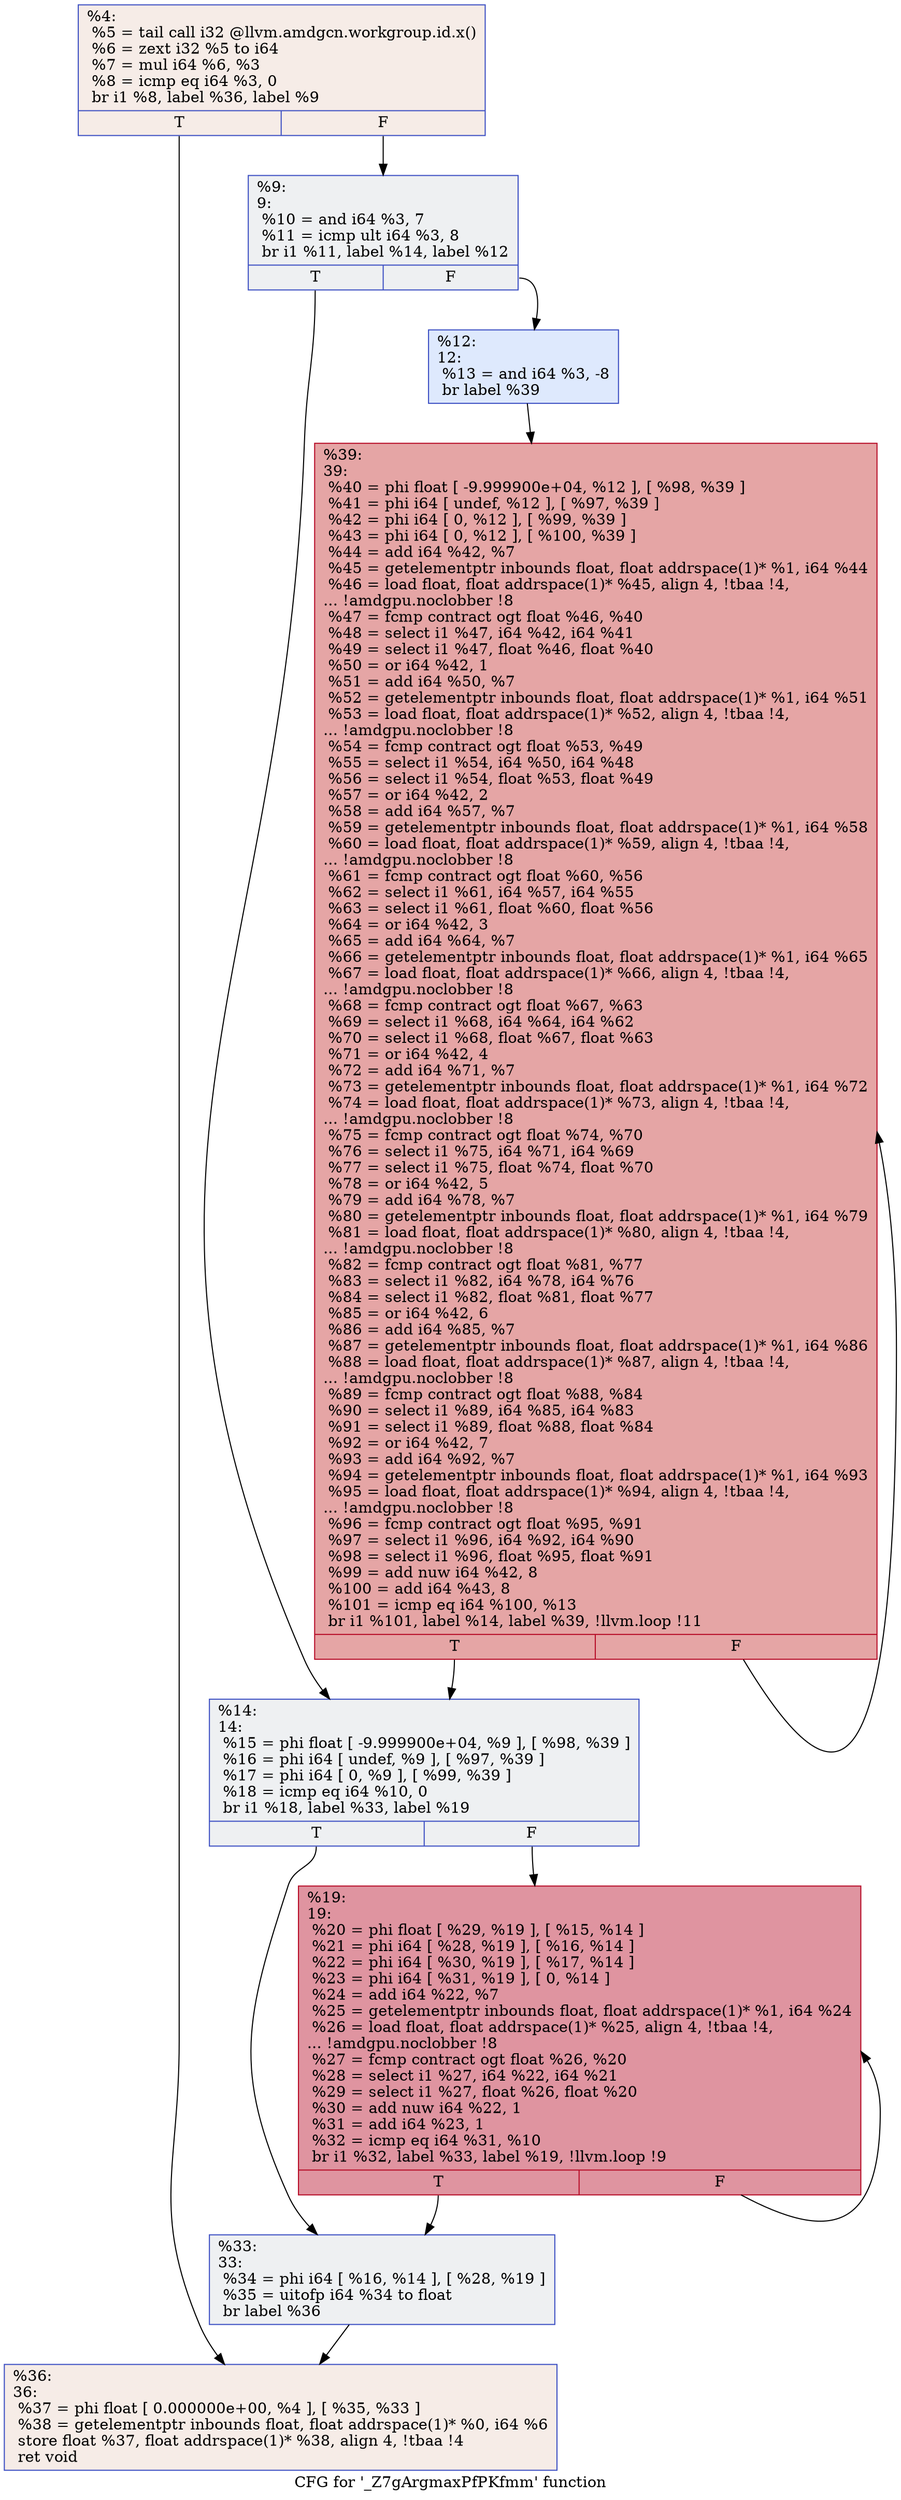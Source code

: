 digraph "CFG for '_Z7gArgmaxPfPKfmm' function" {
	label="CFG for '_Z7gArgmaxPfPKfmm' function";

	Node0x4de7de0 [shape=record,color="#3d50c3ff", style=filled, fillcolor="#ead5c970",label="{%4:\l  %5 = tail call i32 @llvm.amdgcn.workgroup.id.x()\l  %6 = zext i32 %5 to i64\l  %7 = mul i64 %6, %3\l  %8 = icmp eq i64 %3, 0\l  br i1 %8, label %36, label %9\l|{<s0>T|<s1>F}}"];
	Node0x4de7de0:s0 -> Node0x4de7e30;
	Node0x4de7de0:s1 -> Node0x4de8880;
	Node0x4de8880 [shape=record,color="#3d50c3ff", style=filled, fillcolor="#d9dce170",label="{%9:\l9:                                                \l  %10 = and i64 %3, 7\l  %11 = icmp ult i64 %3, 8\l  br i1 %11, label %14, label %12\l|{<s0>T|<s1>F}}"];
	Node0x4de8880:s0 -> Node0x4de8b40;
	Node0x4de8880:s1 -> Node0x4de8b90;
	Node0x4de8b90 [shape=record,color="#3d50c3ff", style=filled, fillcolor="#b5cdfa70",label="{%12:\l12:                                               \l  %13 = and i64 %3, -8\l  br label %39\l}"];
	Node0x4de8b90 -> Node0x4de8d90;
	Node0x4de8b40 [shape=record,color="#3d50c3ff", style=filled, fillcolor="#d9dce170",label="{%14:\l14:                                               \l  %15 = phi float [ -9.999900e+04, %9 ], [ %98, %39 ]\l  %16 = phi i64 [ undef, %9 ], [ %97, %39 ]\l  %17 = phi i64 [ 0, %9 ], [ %99, %39 ]\l  %18 = icmp eq i64 %10, 0\l  br i1 %18, label %33, label %19\l|{<s0>T|<s1>F}}"];
	Node0x4de8b40:s0 -> Node0x4dea100;
	Node0x4de8b40:s1 -> Node0x4dea190;
	Node0x4dea190 [shape=record,color="#b70d28ff", style=filled, fillcolor="#b70d2870",label="{%19:\l19:                                               \l  %20 = phi float [ %29, %19 ], [ %15, %14 ]\l  %21 = phi i64 [ %28, %19 ], [ %16, %14 ]\l  %22 = phi i64 [ %30, %19 ], [ %17, %14 ]\l  %23 = phi i64 [ %31, %19 ], [ 0, %14 ]\l  %24 = add i64 %22, %7\l  %25 = getelementptr inbounds float, float addrspace(1)* %1, i64 %24\l  %26 = load float, float addrspace(1)* %25, align 4, !tbaa !4,\l... !amdgpu.noclobber !8\l  %27 = fcmp contract ogt float %26, %20\l  %28 = select i1 %27, i64 %22, i64 %21\l  %29 = select i1 %27, float %26, float %20\l  %30 = add nuw i64 %22, 1\l  %31 = add i64 %23, 1\l  %32 = icmp eq i64 %31, %10\l  br i1 %32, label %33, label %19, !llvm.loop !9\l|{<s0>T|<s1>F}}"];
	Node0x4dea190:s0 -> Node0x4dea100;
	Node0x4dea190:s1 -> Node0x4dea190;
	Node0x4dea100 [shape=record,color="#3d50c3ff", style=filled, fillcolor="#d9dce170",label="{%33:\l33:                                               \l  %34 = phi i64 [ %16, %14 ], [ %28, %19 ]\l  %35 = uitofp i64 %34 to float\l  br label %36\l}"];
	Node0x4dea100 -> Node0x4de7e30;
	Node0x4de7e30 [shape=record,color="#3d50c3ff", style=filled, fillcolor="#ead5c970",label="{%36:\l36:                                               \l  %37 = phi float [ 0.000000e+00, %4 ], [ %35, %33 ]\l  %38 = getelementptr inbounds float, float addrspace(1)* %0, i64 %6\l  store float %37, float addrspace(1)* %38, align 4, !tbaa !4\l  ret void\l}"];
	Node0x4de8d90 [shape=record,color="#b70d28ff", style=filled, fillcolor="#c5333470",label="{%39:\l39:                                               \l  %40 = phi float [ -9.999900e+04, %12 ], [ %98, %39 ]\l  %41 = phi i64 [ undef, %12 ], [ %97, %39 ]\l  %42 = phi i64 [ 0, %12 ], [ %99, %39 ]\l  %43 = phi i64 [ 0, %12 ], [ %100, %39 ]\l  %44 = add i64 %42, %7\l  %45 = getelementptr inbounds float, float addrspace(1)* %1, i64 %44\l  %46 = load float, float addrspace(1)* %45, align 4, !tbaa !4,\l... !amdgpu.noclobber !8\l  %47 = fcmp contract ogt float %46, %40\l  %48 = select i1 %47, i64 %42, i64 %41\l  %49 = select i1 %47, float %46, float %40\l  %50 = or i64 %42, 1\l  %51 = add i64 %50, %7\l  %52 = getelementptr inbounds float, float addrspace(1)* %1, i64 %51\l  %53 = load float, float addrspace(1)* %52, align 4, !tbaa !4,\l... !amdgpu.noclobber !8\l  %54 = fcmp contract ogt float %53, %49\l  %55 = select i1 %54, i64 %50, i64 %48\l  %56 = select i1 %54, float %53, float %49\l  %57 = or i64 %42, 2\l  %58 = add i64 %57, %7\l  %59 = getelementptr inbounds float, float addrspace(1)* %1, i64 %58\l  %60 = load float, float addrspace(1)* %59, align 4, !tbaa !4,\l... !amdgpu.noclobber !8\l  %61 = fcmp contract ogt float %60, %56\l  %62 = select i1 %61, i64 %57, i64 %55\l  %63 = select i1 %61, float %60, float %56\l  %64 = or i64 %42, 3\l  %65 = add i64 %64, %7\l  %66 = getelementptr inbounds float, float addrspace(1)* %1, i64 %65\l  %67 = load float, float addrspace(1)* %66, align 4, !tbaa !4,\l... !amdgpu.noclobber !8\l  %68 = fcmp contract ogt float %67, %63\l  %69 = select i1 %68, i64 %64, i64 %62\l  %70 = select i1 %68, float %67, float %63\l  %71 = or i64 %42, 4\l  %72 = add i64 %71, %7\l  %73 = getelementptr inbounds float, float addrspace(1)* %1, i64 %72\l  %74 = load float, float addrspace(1)* %73, align 4, !tbaa !4,\l... !amdgpu.noclobber !8\l  %75 = fcmp contract ogt float %74, %70\l  %76 = select i1 %75, i64 %71, i64 %69\l  %77 = select i1 %75, float %74, float %70\l  %78 = or i64 %42, 5\l  %79 = add i64 %78, %7\l  %80 = getelementptr inbounds float, float addrspace(1)* %1, i64 %79\l  %81 = load float, float addrspace(1)* %80, align 4, !tbaa !4,\l... !amdgpu.noclobber !8\l  %82 = fcmp contract ogt float %81, %77\l  %83 = select i1 %82, i64 %78, i64 %76\l  %84 = select i1 %82, float %81, float %77\l  %85 = or i64 %42, 6\l  %86 = add i64 %85, %7\l  %87 = getelementptr inbounds float, float addrspace(1)* %1, i64 %86\l  %88 = load float, float addrspace(1)* %87, align 4, !tbaa !4,\l... !amdgpu.noclobber !8\l  %89 = fcmp contract ogt float %88, %84\l  %90 = select i1 %89, i64 %85, i64 %83\l  %91 = select i1 %89, float %88, float %84\l  %92 = or i64 %42, 7\l  %93 = add i64 %92, %7\l  %94 = getelementptr inbounds float, float addrspace(1)* %1, i64 %93\l  %95 = load float, float addrspace(1)* %94, align 4, !tbaa !4,\l... !amdgpu.noclobber !8\l  %96 = fcmp contract ogt float %95, %91\l  %97 = select i1 %96, i64 %92, i64 %90\l  %98 = select i1 %96, float %95, float %91\l  %99 = add nuw i64 %42, 8\l  %100 = add i64 %43, 8\l  %101 = icmp eq i64 %100, %13\l  br i1 %101, label %14, label %39, !llvm.loop !11\l|{<s0>T|<s1>F}}"];
	Node0x4de8d90:s0 -> Node0x4de8b40;
	Node0x4de8d90:s1 -> Node0x4de8d90;
}
